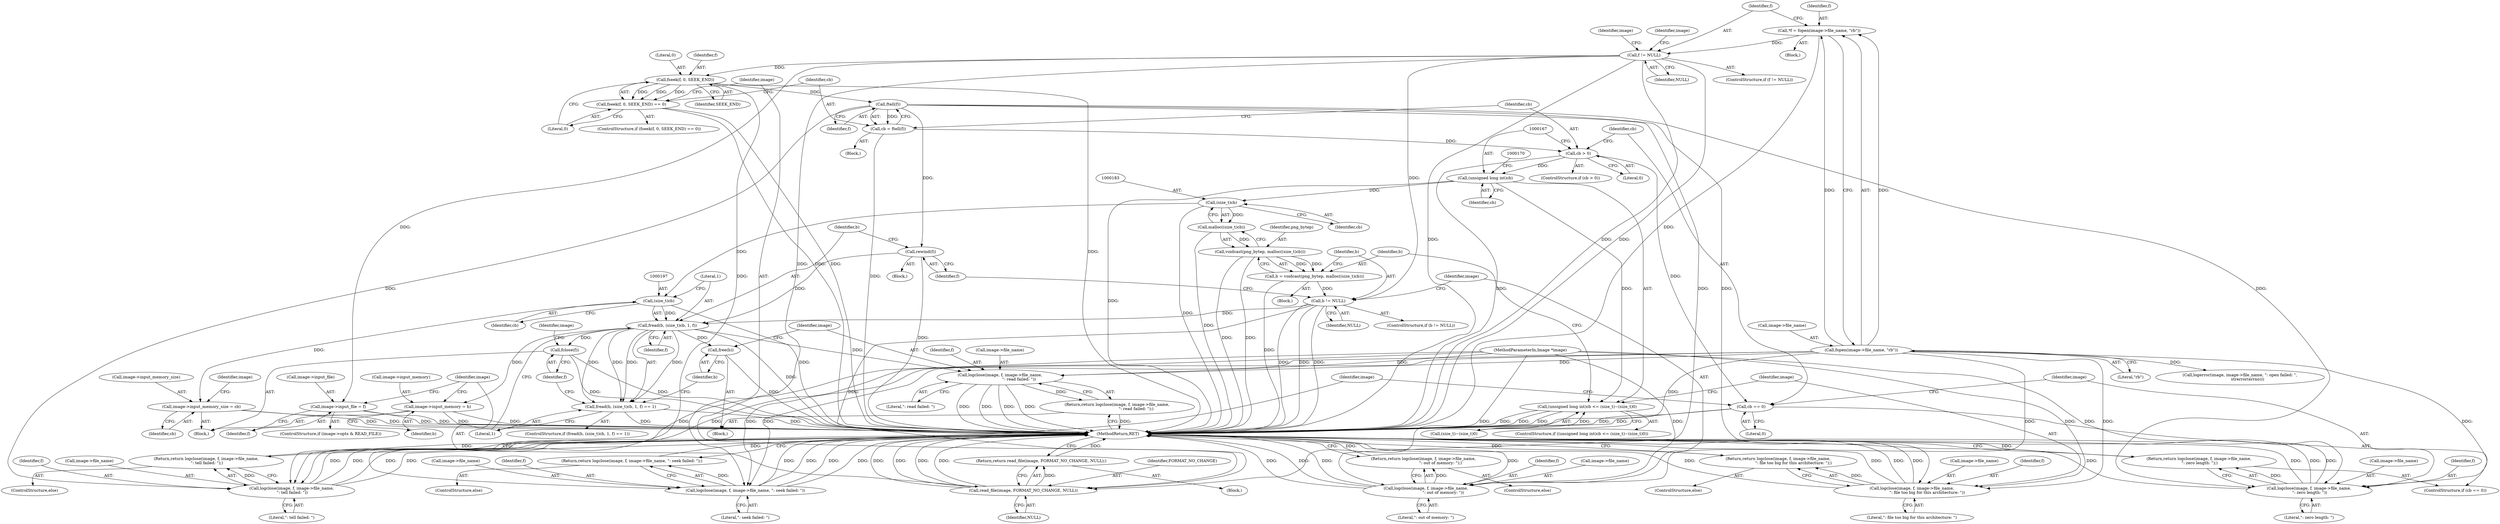digraph "0_Android_9d4853418ab2f754c2b63e091c29c5529b8b86ca_30@API" {
"1000121" [label="(Call,*f = fopen(image->file_name, \"rb\"))"];
"1000123" [label="(Call,fopen(image->file_name, \"rb\"))"];
"1000129" [label="(Call,f != NULL)"];
"1000139" [label="(Call,image->input_file = f)"];
"1000148" [label="(Call,fseek(f, 0, SEEK_END))"];
"1000147" [label="(Call,fseek(f, 0, SEEK_END) == 0)"];
"1000157" [label="(Call,ftell(f))"];
"1000155" [label="(Call,cb = ftell(f))"];
"1000160" [label="(Call,cb > 0)"];
"1000166" [label="(Call,(unsigned long int)cb)"];
"1000165" [label="(Call,(unsigned long int)cb <= (size_t)~(size_t)0)"];
"1000182" [label="(Call,(size_t)cb)"];
"1000181" [label="(Call,malloc((size_t)cb))"];
"1000179" [label="(Call,voidcast(png_bytep, malloc((size_t)cb)))"];
"1000177" [label="(Call,b = voidcast(png_bytep, malloc((size_t)cb)))"];
"1000186" [label="(Call,b != NULL)"];
"1000194" [label="(Call,fread(b, (size_t)cb, 1, f))"];
"1000193" [label="(Call,fread(b, (size_t)cb, 1, f) == 1)"];
"1000203" [label="(Call,fclose(f))"];
"1000210" [label="(Call,image->input_memory = b)"];
"1000217" [label="(Call,free(b))"];
"1000220" [label="(Call,logclose(image, f, image->file_name,\n                              \": read failed: \"))"];
"1000219" [label="(Return,return logclose(image, f, image->file_name,\n                              \": read failed: \");)"];
"1000287" [label="(Call,read_file(image, FORMAT_NO_CHANGE, NULL))"];
"1000286" [label="(Return,return read_file(image, FORMAT_NO_CHANGE, NULL);)"];
"1000196" [label="(Call,(size_t)cb)"];
"1000205" [label="(Call,image->input_memory_size = cb)"];
"1000247" [label="(Call,cb == 0)"];
"1000190" [label="(Call,rewind(f))"];
"1000229" [label="(Call,logclose(image, f, image->file_name,\n                           \": out of memory: \"))"];
"1000228" [label="(Return,return logclose(image, f, image->file_name,\n                           \": out of memory: \");)"];
"1000238" [label="(Call,logclose(image, f, image->file_name,\n                        \": file too big for this architecture: \"))"];
"1000237" [label="(Return,return logclose(image, f, image->file_name,\n                        \": file too big for this architecture: \");)"];
"1000251" [label="(Call,logclose(image, f, image->file_name,\n \": zero length: \"))"];
"1000250" [label="(Return,return logclose(image, f, image->file_name,\n \": zero length: \");)"];
"1000260" [label="(Call,logclose(image, f, image->file_name,\n \": tell failed: \"))"];
"1000259" [label="(Return,return logclose(image, f, image->file_name,\n \": tell failed: \");)"];
"1000269" [label="(Call,logclose(image, f, image->file_name, \": seek failed: \"))"];
"1000268" [label="(Return,return logclose(image, f, image->file_name, \": seek failed: \");)"];
"1000193" [label="(Call,fread(b, (size_t)cb, 1, f) == 1)"];
"1000160" [label="(Call,cb > 0)"];
"1000139" [label="(Call,image->input_file = f)"];
"1000105" [label="(Block,)"];
"1000195" [label="(Identifier,b)"];
"1000222" [label="(Identifier,f)"];
"1000133" [label="(ControlStructure,if (image->opts & READ_FILE))"];
"1000200" [label="(Identifier,f)"];
"1000216" [label="(Block,)"];
"1000128" [label="(ControlStructure,if (f != NULL))"];
"1000269" [label="(Call,logclose(image, f, image->file_name, \": seek failed: \"))"];
"1000187" [label="(Identifier,b)"];
"1000287" [label="(Call,read_file(image, FORMAT_NO_CHANGE, NULL))"];
"1000149" [label="(Identifier,f)"];
"1000258" [label="(ControlStructure,else)"];
"1000226" [label="(Literal,\": read failed: \")"];
"1000220" [label="(Call,logclose(image, f, image->file_name,\n                              \": read failed: \"))"];
"1000169" [label="(Call,(size_t)~(size_t)0)"];
"1000214" [label="(Identifier,b)"];
"1000223" [label="(Call,image->file_name)"];
"1000238" [label="(Call,logclose(image, f, image->file_name,\n                        \": file too big for this architecture: \"))"];
"1000291" [label="(MethodReturn,RET)"];
"1000267" [label="(ControlStructure,else)"];
"1000186" [label="(Call,b != NULL)"];
"1000119" [label="(Block,)"];
"1000206" [label="(Call,image->input_memory_size)"];
"1000266" [label="(Literal,\": tell failed: \")"];
"1000159" [label="(ControlStructure,if (cb > 0))"];
"1000122" [label="(Identifier,f)"];
"1000231" [label="(Identifier,f)"];
"1000194" [label="(Call,fread(b, (size_t)cb, 1, f))"];
"1000270" [label="(Identifier,image)"];
"1000236" [label="(ControlStructure,else)"];
"1000253" [label="(Identifier,f)"];
"1000251" [label="(Call,logclose(image, f, image->file_name,\n \": zero length: \"))"];
"1000272" [label="(Call,image->file_name)"];
"1000152" [label="(Literal,0)"];
"1000130" [label="(Identifier,f)"];
"1000268" [label="(Return,return logclose(image, f, image->file_name, \": seek failed: \");)"];
"1000217" [label="(Call,free(b))"];
"1000262" [label="(Identifier,f)"];
"1000190" [label="(Call,rewind(f))"];
"1000148" [label="(Call,fseek(f, 0, SEEK_END))"];
"1000235" [label="(Literal,\": out of memory: \")"];
"1000289" [label="(Identifier,FORMAT_NO_CHANGE)"];
"1000286" [label="(Return,return read_file(image, FORMAT_NO_CHANGE, NULL);)"];
"1000188" [label="(Identifier,NULL)"];
"1000156" [label="(Identifier,cb)"];
"1000201" [label="(Literal,1)"];
"1000184" [label="(Identifier,cb)"];
"1000140" [label="(Call,image->input_file)"];
"1000178" [label="(Identifier,b)"];
"1000257" [label="(Literal,\": zero length: \")"];
"1000250" [label="(Return,return logclose(image, f, image->file_name,\n \": zero length: \");)"];
"1000161" [label="(Identifier,cb)"];
"1000189" [label="(Block,)"];
"1000212" [label="(Identifier,image)"];
"1000249" [label="(Literal,0)"];
"1000239" [label="(Identifier,image)"];
"1000191" [label="(Identifier,f)"];
"1000230" [label="(Identifier,image)"];
"1000218" [label="(Identifier,b)"];
"1000192" [label="(ControlStructure,if (fread(b, (size_t)cb, 1, f) == 1))"];
"1000221" [label="(Identifier,image)"];
"1000136" [label="(Identifier,image)"];
"1000124" [label="(Call,image->file_name)"];
"1000151" [label="(Identifier,SEEK_END)"];
"1000229" [label="(Call,logclose(image, f, image->file_name,\n                           \": out of memory: \"))"];
"1000177" [label="(Call,b = voidcast(png_bytep, malloc((size_t)cb)))"];
"1000260" [label="(Call,logclose(image, f, image->file_name,\n \": tell failed: \"))"];
"1000244" [label="(Literal,\": file too big for this architecture: \")"];
"1000123" [label="(Call,fopen(image->file_name, \"rb\"))"];
"1000241" [label="(Call,image->file_name)"];
"1000210" [label="(Call,image->input_memory = b)"];
"1000153" [label="(Block,)"];
"1000131" [label="(Identifier,NULL)"];
"1000219" [label="(Return,return logclose(image, f, image->file_name,\n                              \": read failed: \");)"];
"1000207" [label="(Identifier,image)"];
"1000232" [label="(Call,image->file_name)"];
"1000246" [label="(ControlStructure,if (cb == 0))"];
"1000162" [label="(Literal,0)"];
"1000202" [label="(Block,)"];
"1000275" [label="(Literal,\": seek failed: \")"];
"1000104" [label="(MethodParameterIn,Image *image)"];
"1000150" [label="(Literal,0)"];
"1000143" [label="(Identifier,f)"];
"1000290" [label="(Identifier,NULL)"];
"1000182" [label="(Call,(size_t)cb)"];
"1000204" [label="(Identifier,f)"];
"1000121" [label="(Call,*f = fopen(image->file_name, \"rb\"))"];
"1000198" [label="(Identifier,cb)"];
"1000247" [label="(Call,cb == 0)"];
"1000127" [label="(Literal,\"rb\")"];
"1000179" [label="(Call,voidcast(png_bytep, malloc((size_t)cb)))"];
"1000203" [label="(Call,fclose(f))"];
"1000185" [label="(ControlStructure,if (b != NULL))"];
"1000248" [label="(Identifier,cb)"];
"1000180" [label="(Identifier,png_bytep)"];
"1000263" [label="(Call,image->file_name)"];
"1000240" [label="(Identifier,f)"];
"1000168" [label="(Identifier,cb)"];
"1000158" [label="(Identifier,f)"];
"1000271" [label="(Identifier,f)"];
"1000254" [label="(Call,image->file_name)"];
"1000196" [label="(Call,(size_t)cb)"];
"1000157" [label="(Call,ftell(f))"];
"1000199" [label="(Literal,1)"];
"1000278" [label="(Call,logerror(image, image->file_name, \": open failed: \",\n            strerror(errno)))"];
"1000228" [label="(Return,return logclose(image, f, image->file_name,\n                           \": out of memory: \");)"];
"1000279" [label="(Identifier,image)"];
"1000261" [label="(Identifier,image)"];
"1000205" [label="(Call,image->input_memory_size = cb)"];
"1000252" [label="(Identifier,image)"];
"1000129" [label="(Call,f != NULL)"];
"1000211" [label="(Call,image->input_memory)"];
"1000227" [label="(ControlStructure,else)"];
"1000237" [label="(Return,return logclose(image, f, image->file_name,\n                        \": file too big for this architecture: \");)"];
"1000146" [label="(ControlStructure,if (fseek(f, 0, SEEK_END) == 0))"];
"1000259" [label="(Return,return logclose(image, f, image->file_name,\n \": tell failed: \");)"];
"1000181" [label="(Call,malloc((size_t)cb))"];
"1000147" [label="(Call,fseek(f, 0, SEEK_END) == 0)"];
"1000288" [label="(Identifier,image)"];
"1000209" [label="(Identifier,cb)"];
"1000155" [label="(Call,cb = ftell(f))"];
"1000166" [label="(Call,(unsigned long int)cb)"];
"1000165" [label="(Call,(unsigned long int)cb <= (size_t)~(size_t)0)"];
"1000164" [label="(ControlStructure,if ((unsigned long int)cb <= (size_t)~(size_t)0))"];
"1000175" [label="(Block,)"];
"1000121" -> "1000119"  [label="AST: "];
"1000121" -> "1000123"  [label="CFG: "];
"1000122" -> "1000121"  [label="AST: "];
"1000123" -> "1000121"  [label="AST: "];
"1000130" -> "1000121"  [label="CFG: "];
"1000121" -> "1000291"  [label="DDG: "];
"1000123" -> "1000121"  [label="DDG: "];
"1000123" -> "1000121"  [label="DDG: "];
"1000121" -> "1000129"  [label="DDG: "];
"1000123" -> "1000127"  [label="CFG: "];
"1000124" -> "1000123"  [label="AST: "];
"1000127" -> "1000123"  [label="AST: "];
"1000123" -> "1000291"  [label="DDG: "];
"1000123" -> "1000220"  [label="DDG: "];
"1000123" -> "1000229"  [label="DDG: "];
"1000123" -> "1000238"  [label="DDG: "];
"1000123" -> "1000251"  [label="DDG: "];
"1000123" -> "1000260"  [label="DDG: "];
"1000123" -> "1000269"  [label="DDG: "];
"1000123" -> "1000278"  [label="DDG: "];
"1000129" -> "1000128"  [label="AST: "];
"1000129" -> "1000131"  [label="CFG: "];
"1000130" -> "1000129"  [label="AST: "];
"1000131" -> "1000129"  [label="AST: "];
"1000136" -> "1000129"  [label="CFG: "];
"1000279" -> "1000129"  [label="CFG: "];
"1000129" -> "1000291"  [label="DDG: "];
"1000129" -> "1000291"  [label="DDG: "];
"1000129" -> "1000291"  [label="DDG: "];
"1000129" -> "1000139"  [label="DDG: "];
"1000129" -> "1000148"  [label="DDG: "];
"1000129" -> "1000186"  [label="DDG: "];
"1000129" -> "1000287"  [label="DDG: "];
"1000139" -> "1000133"  [label="AST: "];
"1000139" -> "1000143"  [label="CFG: "];
"1000140" -> "1000139"  [label="AST: "];
"1000143" -> "1000139"  [label="AST: "];
"1000288" -> "1000139"  [label="CFG: "];
"1000139" -> "1000291"  [label="DDG: "];
"1000139" -> "1000291"  [label="DDG: "];
"1000148" -> "1000147"  [label="AST: "];
"1000148" -> "1000151"  [label="CFG: "];
"1000149" -> "1000148"  [label="AST: "];
"1000150" -> "1000148"  [label="AST: "];
"1000151" -> "1000148"  [label="AST: "];
"1000152" -> "1000148"  [label="CFG: "];
"1000148" -> "1000291"  [label="DDG: "];
"1000148" -> "1000147"  [label="DDG: "];
"1000148" -> "1000147"  [label="DDG: "];
"1000148" -> "1000147"  [label="DDG: "];
"1000148" -> "1000157"  [label="DDG: "];
"1000148" -> "1000269"  [label="DDG: "];
"1000147" -> "1000146"  [label="AST: "];
"1000147" -> "1000152"  [label="CFG: "];
"1000152" -> "1000147"  [label="AST: "];
"1000156" -> "1000147"  [label="CFG: "];
"1000270" -> "1000147"  [label="CFG: "];
"1000147" -> "1000291"  [label="DDG: "];
"1000147" -> "1000291"  [label="DDG: "];
"1000157" -> "1000155"  [label="AST: "];
"1000157" -> "1000158"  [label="CFG: "];
"1000158" -> "1000157"  [label="AST: "];
"1000155" -> "1000157"  [label="CFG: "];
"1000157" -> "1000155"  [label="DDG: "];
"1000157" -> "1000190"  [label="DDG: "];
"1000157" -> "1000229"  [label="DDG: "];
"1000157" -> "1000238"  [label="DDG: "];
"1000157" -> "1000251"  [label="DDG: "];
"1000157" -> "1000260"  [label="DDG: "];
"1000155" -> "1000153"  [label="AST: "];
"1000156" -> "1000155"  [label="AST: "];
"1000161" -> "1000155"  [label="CFG: "];
"1000155" -> "1000291"  [label="DDG: "];
"1000155" -> "1000160"  [label="DDG: "];
"1000160" -> "1000159"  [label="AST: "];
"1000160" -> "1000162"  [label="CFG: "];
"1000161" -> "1000160"  [label="AST: "];
"1000162" -> "1000160"  [label="AST: "];
"1000167" -> "1000160"  [label="CFG: "];
"1000248" -> "1000160"  [label="CFG: "];
"1000160" -> "1000291"  [label="DDG: "];
"1000160" -> "1000166"  [label="DDG: "];
"1000160" -> "1000247"  [label="DDG: "];
"1000166" -> "1000165"  [label="AST: "];
"1000166" -> "1000168"  [label="CFG: "];
"1000167" -> "1000166"  [label="AST: "];
"1000168" -> "1000166"  [label="AST: "];
"1000170" -> "1000166"  [label="CFG: "];
"1000166" -> "1000291"  [label="DDG: "];
"1000166" -> "1000165"  [label="DDG: "];
"1000166" -> "1000182"  [label="DDG: "];
"1000165" -> "1000164"  [label="AST: "];
"1000165" -> "1000169"  [label="CFG: "];
"1000169" -> "1000165"  [label="AST: "];
"1000178" -> "1000165"  [label="CFG: "];
"1000239" -> "1000165"  [label="CFG: "];
"1000165" -> "1000291"  [label="DDG: "];
"1000165" -> "1000291"  [label="DDG: "];
"1000165" -> "1000291"  [label="DDG: "];
"1000169" -> "1000165"  [label="DDG: "];
"1000182" -> "1000181"  [label="AST: "];
"1000182" -> "1000184"  [label="CFG: "];
"1000183" -> "1000182"  [label="AST: "];
"1000184" -> "1000182"  [label="AST: "];
"1000181" -> "1000182"  [label="CFG: "];
"1000182" -> "1000291"  [label="DDG: "];
"1000182" -> "1000181"  [label="DDG: "];
"1000182" -> "1000196"  [label="DDG: "];
"1000181" -> "1000179"  [label="AST: "];
"1000179" -> "1000181"  [label="CFG: "];
"1000181" -> "1000291"  [label="DDG: "];
"1000181" -> "1000179"  [label="DDG: "];
"1000179" -> "1000177"  [label="AST: "];
"1000180" -> "1000179"  [label="AST: "];
"1000177" -> "1000179"  [label="CFG: "];
"1000179" -> "1000291"  [label="DDG: "];
"1000179" -> "1000291"  [label="DDG: "];
"1000179" -> "1000177"  [label="DDG: "];
"1000179" -> "1000177"  [label="DDG: "];
"1000177" -> "1000175"  [label="AST: "];
"1000178" -> "1000177"  [label="AST: "];
"1000187" -> "1000177"  [label="CFG: "];
"1000177" -> "1000291"  [label="DDG: "];
"1000177" -> "1000186"  [label="DDG: "];
"1000186" -> "1000185"  [label="AST: "];
"1000186" -> "1000188"  [label="CFG: "];
"1000187" -> "1000186"  [label="AST: "];
"1000188" -> "1000186"  [label="AST: "];
"1000191" -> "1000186"  [label="CFG: "];
"1000230" -> "1000186"  [label="CFG: "];
"1000186" -> "1000291"  [label="DDG: "];
"1000186" -> "1000291"  [label="DDG: "];
"1000186" -> "1000291"  [label="DDG: "];
"1000186" -> "1000194"  [label="DDG: "];
"1000186" -> "1000287"  [label="DDG: "];
"1000194" -> "1000193"  [label="AST: "];
"1000194" -> "1000200"  [label="CFG: "];
"1000195" -> "1000194"  [label="AST: "];
"1000196" -> "1000194"  [label="AST: "];
"1000199" -> "1000194"  [label="AST: "];
"1000200" -> "1000194"  [label="AST: "];
"1000201" -> "1000194"  [label="CFG: "];
"1000194" -> "1000291"  [label="DDG: "];
"1000194" -> "1000193"  [label="DDG: "];
"1000194" -> "1000193"  [label="DDG: "];
"1000194" -> "1000193"  [label="DDG: "];
"1000194" -> "1000193"  [label="DDG: "];
"1000196" -> "1000194"  [label="DDG: "];
"1000190" -> "1000194"  [label="DDG: "];
"1000194" -> "1000203"  [label="DDG: "];
"1000194" -> "1000210"  [label="DDG: "];
"1000194" -> "1000217"  [label="DDG: "];
"1000194" -> "1000220"  [label="DDG: "];
"1000193" -> "1000192"  [label="AST: "];
"1000193" -> "1000201"  [label="CFG: "];
"1000201" -> "1000193"  [label="AST: "];
"1000204" -> "1000193"  [label="CFG: "];
"1000218" -> "1000193"  [label="CFG: "];
"1000193" -> "1000291"  [label="DDG: "];
"1000193" -> "1000291"  [label="DDG: "];
"1000203" -> "1000202"  [label="AST: "];
"1000203" -> "1000204"  [label="CFG: "];
"1000204" -> "1000203"  [label="AST: "];
"1000207" -> "1000203"  [label="CFG: "];
"1000203" -> "1000291"  [label="DDG: "];
"1000203" -> "1000291"  [label="DDG: "];
"1000210" -> "1000202"  [label="AST: "];
"1000210" -> "1000214"  [label="CFG: "];
"1000211" -> "1000210"  [label="AST: "];
"1000214" -> "1000210"  [label="AST: "];
"1000288" -> "1000210"  [label="CFG: "];
"1000210" -> "1000291"  [label="DDG: "];
"1000210" -> "1000291"  [label="DDG: "];
"1000217" -> "1000216"  [label="AST: "];
"1000217" -> "1000218"  [label="CFG: "];
"1000218" -> "1000217"  [label="AST: "];
"1000221" -> "1000217"  [label="CFG: "];
"1000217" -> "1000291"  [label="DDG: "];
"1000220" -> "1000219"  [label="AST: "];
"1000220" -> "1000226"  [label="CFG: "];
"1000221" -> "1000220"  [label="AST: "];
"1000222" -> "1000220"  [label="AST: "];
"1000223" -> "1000220"  [label="AST: "];
"1000226" -> "1000220"  [label="AST: "];
"1000219" -> "1000220"  [label="CFG: "];
"1000220" -> "1000291"  [label="DDG: "];
"1000220" -> "1000291"  [label="DDG: "];
"1000220" -> "1000291"  [label="DDG: "];
"1000220" -> "1000291"  [label="DDG: "];
"1000220" -> "1000219"  [label="DDG: "];
"1000104" -> "1000220"  [label="DDG: "];
"1000219" -> "1000216"  [label="AST: "];
"1000291" -> "1000219"  [label="CFG: "];
"1000219" -> "1000291"  [label="DDG: "];
"1000287" -> "1000286"  [label="AST: "];
"1000287" -> "1000290"  [label="CFG: "];
"1000288" -> "1000287"  [label="AST: "];
"1000289" -> "1000287"  [label="AST: "];
"1000290" -> "1000287"  [label="AST: "];
"1000286" -> "1000287"  [label="CFG: "];
"1000287" -> "1000291"  [label="DDG: "];
"1000287" -> "1000291"  [label="DDG: "];
"1000287" -> "1000291"  [label="DDG: "];
"1000287" -> "1000291"  [label="DDG: "];
"1000287" -> "1000286"  [label="DDG: "];
"1000104" -> "1000287"  [label="DDG: "];
"1000286" -> "1000105"  [label="AST: "];
"1000291" -> "1000286"  [label="CFG: "];
"1000286" -> "1000291"  [label="DDG: "];
"1000196" -> "1000198"  [label="CFG: "];
"1000197" -> "1000196"  [label="AST: "];
"1000198" -> "1000196"  [label="AST: "];
"1000199" -> "1000196"  [label="CFG: "];
"1000196" -> "1000291"  [label="DDG: "];
"1000196" -> "1000205"  [label="DDG: "];
"1000205" -> "1000202"  [label="AST: "];
"1000205" -> "1000209"  [label="CFG: "];
"1000206" -> "1000205"  [label="AST: "];
"1000209" -> "1000205"  [label="AST: "];
"1000212" -> "1000205"  [label="CFG: "];
"1000205" -> "1000291"  [label="DDG: "];
"1000205" -> "1000291"  [label="DDG: "];
"1000247" -> "1000246"  [label="AST: "];
"1000247" -> "1000249"  [label="CFG: "];
"1000248" -> "1000247"  [label="AST: "];
"1000249" -> "1000247"  [label="AST: "];
"1000252" -> "1000247"  [label="CFG: "];
"1000261" -> "1000247"  [label="CFG: "];
"1000247" -> "1000291"  [label="DDG: "];
"1000247" -> "1000291"  [label="DDG: "];
"1000190" -> "1000189"  [label="AST: "];
"1000190" -> "1000191"  [label="CFG: "];
"1000191" -> "1000190"  [label="AST: "];
"1000195" -> "1000190"  [label="CFG: "];
"1000190" -> "1000291"  [label="DDG: "];
"1000229" -> "1000228"  [label="AST: "];
"1000229" -> "1000235"  [label="CFG: "];
"1000230" -> "1000229"  [label="AST: "];
"1000231" -> "1000229"  [label="AST: "];
"1000232" -> "1000229"  [label="AST: "];
"1000235" -> "1000229"  [label="AST: "];
"1000228" -> "1000229"  [label="CFG: "];
"1000229" -> "1000291"  [label="DDG: "];
"1000229" -> "1000291"  [label="DDG: "];
"1000229" -> "1000291"  [label="DDG: "];
"1000229" -> "1000291"  [label="DDG: "];
"1000229" -> "1000228"  [label="DDG: "];
"1000104" -> "1000229"  [label="DDG: "];
"1000228" -> "1000227"  [label="AST: "];
"1000291" -> "1000228"  [label="CFG: "];
"1000228" -> "1000291"  [label="DDG: "];
"1000238" -> "1000237"  [label="AST: "];
"1000238" -> "1000244"  [label="CFG: "];
"1000239" -> "1000238"  [label="AST: "];
"1000240" -> "1000238"  [label="AST: "];
"1000241" -> "1000238"  [label="AST: "];
"1000244" -> "1000238"  [label="AST: "];
"1000237" -> "1000238"  [label="CFG: "];
"1000238" -> "1000291"  [label="DDG: "];
"1000238" -> "1000291"  [label="DDG: "];
"1000238" -> "1000291"  [label="DDG: "];
"1000238" -> "1000291"  [label="DDG: "];
"1000238" -> "1000237"  [label="DDG: "];
"1000104" -> "1000238"  [label="DDG: "];
"1000237" -> "1000236"  [label="AST: "];
"1000291" -> "1000237"  [label="CFG: "];
"1000237" -> "1000291"  [label="DDG: "];
"1000251" -> "1000250"  [label="AST: "];
"1000251" -> "1000257"  [label="CFG: "];
"1000252" -> "1000251"  [label="AST: "];
"1000253" -> "1000251"  [label="AST: "];
"1000254" -> "1000251"  [label="AST: "];
"1000257" -> "1000251"  [label="AST: "];
"1000250" -> "1000251"  [label="CFG: "];
"1000251" -> "1000291"  [label="DDG: "];
"1000251" -> "1000291"  [label="DDG: "];
"1000251" -> "1000291"  [label="DDG: "];
"1000251" -> "1000291"  [label="DDG: "];
"1000251" -> "1000250"  [label="DDG: "];
"1000104" -> "1000251"  [label="DDG: "];
"1000250" -> "1000246"  [label="AST: "];
"1000291" -> "1000250"  [label="CFG: "];
"1000250" -> "1000291"  [label="DDG: "];
"1000260" -> "1000259"  [label="AST: "];
"1000260" -> "1000266"  [label="CFG: "];
"1000261" -> "1000260"  [label="AST: "];
"1000262" -> "1000260"  [label="AST: "];
"1000263" -> "1000260"  [label="AST: "];
"1000266" -> "1000260"  [label="AST: "];
"1000259" -> "1000260"  [label="CFG: "];
"1000260" -> "1000291"  [label="DDG: "];
"1000260" -> "1000291"  [label="DDG: "];
"1000260" -> "1000291"  [label="DDG: "];
"1000260" -> "1000291"  [label="DDG: "];
"1000260" -> "1000259"  [label="DDG: "];
"1000104" -> "1000260"  [label="DDG: "];
"1000259" -> "1000258"  [label="AST: "];
"1000291" -> "1000259"  [label="CFG: "];
"1000259" -> "1000291"  [label="DDG: "];
"1000269" -> "1000268"  [label="AST: "];
"1000269" -> "1000275"  [label="CFG: "];
"1000270" -> "1000269"  [label="AST: "];
"1000271" -> "1000269"  [label="AST: "];
"1000272" -> "1000269"  [label="AST: "];
"1000275" -> "1000269"  [label="AST: "];
"1000268" -> "1000269"  [label="CFG: "];
"1000269" -> "1000291"  [label="DDG: "];
"1000269" -> "1000291"  [label="DDG: "];
"1000269" -> "1000291"  [label="DDG: "];
"1000269" -> "1000291"  [label="DDG: "];
"1000269" -> "1000268"  [label="DDG: "];
"1000104" -> "1000269"  [label="DDG: "];
"1000268" -> "1000267"  [label="AST: "];
"1000291" -> "1000268"  [label="CFG: "];
"1000268" -> "1000291"  [label="DDG: "];
}
